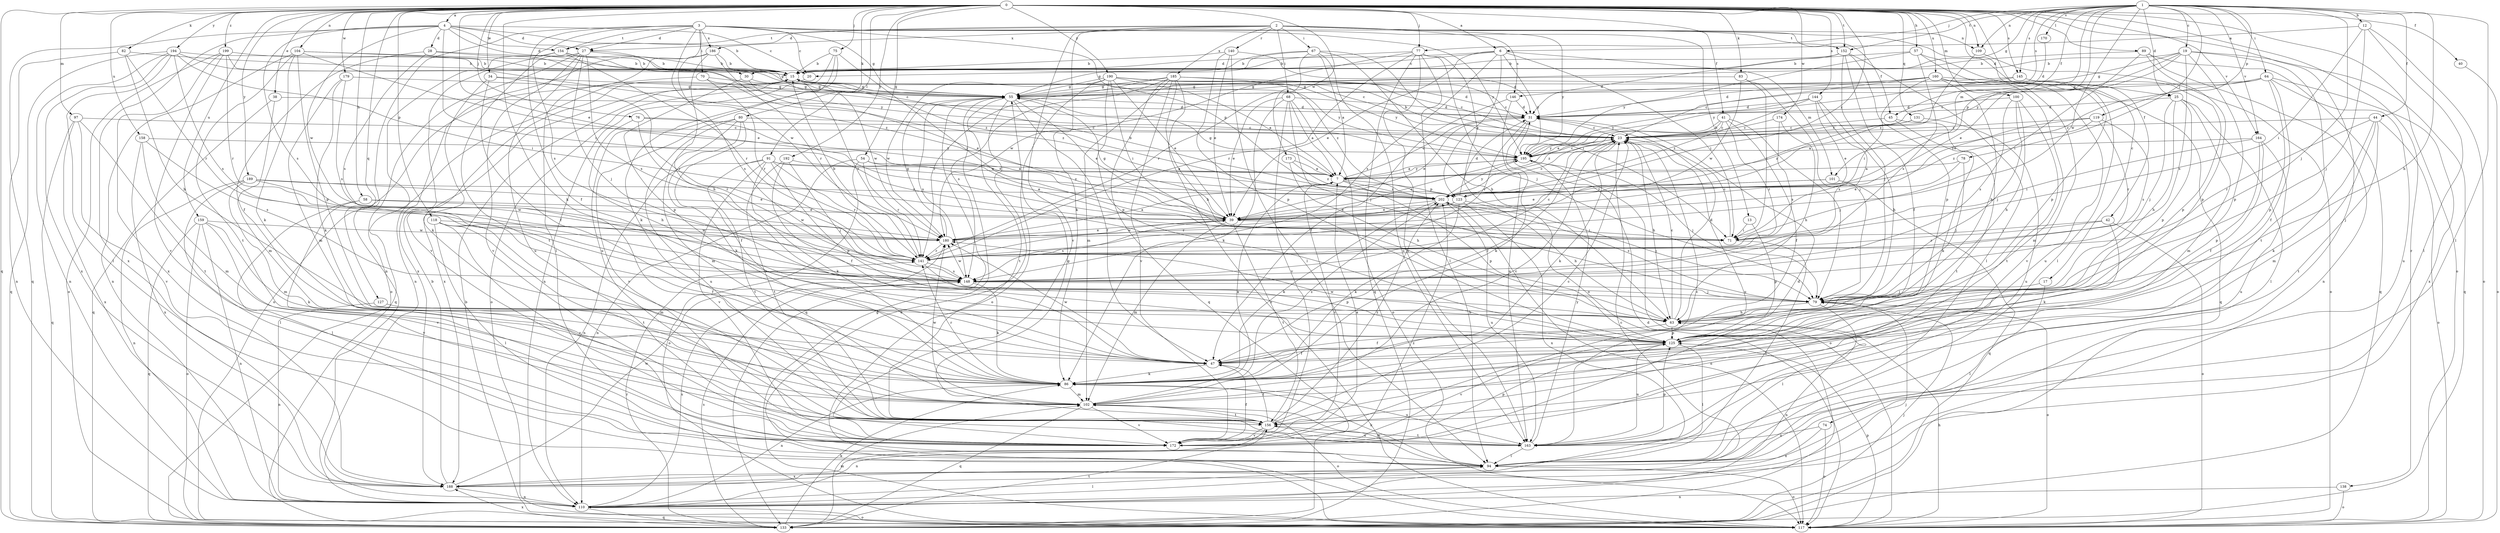 strict digraph  {
0;
1;
2;
3;
4;
6;
7;
12;
13;
15;
17;
19;
20;
23;
25;
27;
28;
30;
31;
34;
38;
39;
40;
41;
42;
44;
45;
47;
54;
55;
57;
58;
63;
64;
67;
68;
70;
71;
74;
75;
76;
77;
78;
79;
80;
82;
83;
86;
89;
91;
94;
97;
100;
101;
102;
104;
109;
110;
117;
118;
119;
123;
125;
127;
131;
133;
138;
140;
141;
144;
145;
146;
148;
152;
154;
156;
158;
159;
160;
163;
164;
170;
172;
173;
174;
179;
180;
185;
186;
188;
189;
190;
192;
194;
195;
199;
202;
0 -> 4  [label=a];
0 -> 6  [label=a];
0 -> 17  [label=c];
0 -> 34  [label=e];
0 -> 38  [label=e];
0 -> 39  [label=e];
0 -> 40  [label=f];
0 -> 41  [label=f];
0 -> 42  [label=f];
0 -> 54  [label=g];
0 -> 57  [label=h];
0 -> 58  [label=h];
0 -> 74  [label=j];
0 -> 75  [label=j];
0 -> 76  [label=j];
0 -> 77  [label=j];
0 -> 80  [label=k];
0 -> 82  [label=k];
0 -> 83  [label=k];
0 -> 86  [label=k];
0 -> 89  [label=l];
0 -> 91  [label=l];
0 -> 97  [label=m];
0 -> 100  [label=m];
0 -> 104  [label=n];
0 -> 109  [label=n];
0 -> 117  [label=o];
0 -> 118  [label=p];
0 -> 127  [label=q];
0 -> 131  [label=q];
0 -> 133  [label=q];
0 -> 138  [label=r];
0 -> 144  [label=s];
0 -> 145  [label=s];
0 -> 152  [label=t];
0 -> 158  [label=u];
0 -> 159  [label=u];
0 -> 160  [label=u];
0 -> 164  [label=v];
0 -> 173  [label=w];
0 -> 174  [label=w];
0 -> 179  [label=w];
0 -> 189  [label=y];
0 -> 190  [label=y];
0 -> 192  [label=y];
0 -> 194  [label=y];
0 -> 199  [label=z];
0 -> 202  [label=z];
1 -> 12  [label=b];
1 -> 19  [label=c];
1 -> 25  [label=d];
1 -> 44  [label=f];
1 -> 45  [label=f];
1 -> 55  [label=g];
1 -> 63  [label=h];
1 -> 64  [label=i];
1 -> 77  [label=j];
1 -> 78  [label=j];
1 -> 79  [label=j];
1 -> 94  [label=l];
1 -> 101  [label=m];
1 -> 109  [label=n];
1 -> 119  [label=p];
1 -> 123  [label=p];
1 -> 145  [label=s];
1 -> 146  [label=s];
1 -> 152  [label=t];
1 -> 164  [label=v];
1 -> 170  [label=v];
1 -> 180  [label=w];
2 -> 13  [label=b];
2 -> 25  [label=d];
2 -> 27  [label=d];
2 -> 45  [label=f];
2 -> 67  [label=i];
2 -> 68  [label=i];
2 -> 86  [label=k];
2 -> 140  [label=r];
2 -> 152  [label=t];
2 -> 154  [label=t];
2 -> 172  [label=v];
2 -> 185  [label=x];
2 -> 186  [label=x];
2 -> 195  [label=y];
3 -> 20  [label=c];
3 -> 27  [label=d];
3 -> 47  [label=f];
3 -> 55  [label=g];
3 -> 70  [label=i];
3 -> 94  [label=l];
3 -> 109  [label=n];
3 -> 110  [label=n];
3 -> 123  [label=p];
3 -> 146  [label=s];
3 -> 148  [label=s];
3 -> 154  [label=t];
3 -> 180  [label=w];
3 -> 186  [label=x];
3 -> 195  [label=y];
4 -> 15  [label=b];
4 -> 20  [label=c];
4 -> 27  [label=d];
4 -> 28  [label=d];
4 -> 30  [label=d];
4 -> 71  [label=i];
4 -> 133  [label=q];
4 -> 148  [label=s];
4 -> 154  [label=t];
4 -> 180  [label=w];
4 -> 188  [label=x];
6 -> 20  [label=c];
6 -> 30  [label=d];
6 -> 39  [label=e];
6 -> 71  [label=i];
6 -> 101  [label=m];
6 -> 123  [label=p];
6 -> 148  [label=s];
6 -> 195  [label=y];
7 -> 31  [label=d];
7 -> 55  [label=g];
7 -> 123  [label=p];
7 -> 125  [label=p];
7 -> 172  [label=v];
7 -> 195  [label=y];
7 -> 202  [label=z];
12 -> 6  [label=a];
12 -> 71  [label=i];
12 -> 79  [label=j];
12 -> 94  [label=l];
12 -> 117  [label=o];
13 -> 71  [label=i];
13 -> 125  [label=p];
15 -> 55  [label=g];
15 -> 133  [label=q];
15 -> 141  [label=r];
15 -> 180  [label=w];
15 -> 188  [label=x];
15 -> 195  [label=y];
17 -> 79  [label=j];
17 -> 94  [label=l];
19 -> 15  [label=b];
19 -> 39  [label=e];
19 -> 55  [label=g];
19 -> 125  [label=p];
19 -> 133  [label=q];
19 -> 148  [label=s];
19 -> 156  [label=t];
19 -> 195  [label=y];
20 -> 117  [label=o];
23 -> 15  [label=b];
23 -> 47  [label=f];
23 -> 63  [label=h];
23 -> 86  [label=k];
23 -> 163  [label=u];
23 -> 195  [label=y];
25 -> 31  [label=d];
25 -> 63  [label=h];
25 -> 79  [label=j];
25 -> 94  [label=l];
25 -> 102  [label=m];
25 -> 125  [label=p];
27 -> 15  [label=b];
27 -> 79  [label=j];
27 -> 117  [label=o];
27 -> 148  [label=s];
27 -> 156  [label=t];
27 -> 163  [label=u];
27 -> 172  [label=v];
27 -> 202  [label=z];
28 -> 15  [label=b];
28 -> 47  [label=f];
28 -> 148  [label=s];
28 -> 195  [label=y];
30 -> 39  [label=e];
30 -> 55  [label=g];
30 -> 125  [label=p];
31 -> 23  [label=c];
31 -> 39  [label=e];
31 -> 86  [label=k];
31 -> 141  [label=r];
34 -> 47  [label=f];
34 -> 55  [label=g];
34 -> 86  [label=k];
34 -> 141  [label=r];
38 -> 31  [label=d];
38 -> 102  [label=m];
38 -> 133  [label=q];
39 -> 55  [label=g];
39 -> 71  [label=i];
39 -> 102  [label=m];
39 -> 148  [label=s];
39 -> 156  [label=t];
39 -> 180  [label=w];
40 -> 117  [label=o];
41 -> 7  [label=a];
41 -> 23  [label=c];
41 -> 47  [label=f];
41 -> 79  [label=j];
41 -> 141  [label=r];
41 -> 202  [label=z];
42 -> 71  [label=i];
42 -> 86  [label=k];
42 -> 117  [label=o];
42 -> 141  [label=r];
44 -> 23  [label=c];
44 -> 86  [label=k];
44 -> 102  [label=m];
44 -> 117  [label=o];
44 -> 141  [label=r];
44 -> 156  [label=t];
45 -> 23  [label=c];
45 -> 86  [label=k];
45 -> 156  [label=t];
47 -> 86  [label=k];
47 -> 180  [label=w];
54 -> 7  [label=a];
54 -> 39  [label=e];
54 -> 110  [label=n];
54 -> 117  [label=o];
54 -> 141  [label=r];
55 -> 31  [label=d];
55 -> 39  [label=e];
55 -> 47  [label=f];
55 -> 117  [label=o];
55 -> 133  [label=q];
55 -> 148  [label=s];
55 -> 156  [label=t];
57 -> 15  [label=b];
57 -> 94  [label=l];
57 -> 125  [label=p];
57 -> 148  [label=s];
57 -> 195  [label=y];
58 -> 39  [label=e];
58 -> 94  [label=l];
58 -> 172  [label=v];
58 -> 180  [label=w];
63 -> 23  [label=c];
63 -> 31  [label=d];
63 -> 47  [label=f];
63 -> 110  [label=n];
63 -> 125  [label=p];
64 -> 23  [label=c];
64 -> 39  [label=e];
64 -> 47  [label=f];
64 -> 55  [label=g];
64 -> 125  [label=p];
64 -> 163  [label=u];
64 -> 188  [label=x];
67 -> 7  [label=a];
67 -> 15  [label=b];
67 -> 55  [label=g];
67 -> 63  [label=h];
67 -> 71  [label=i];
67 -> 141  [label=r];
67 -> 163  [label=u];
68 -> 7  [label=a];
68 -> 31  [label=d];
68 -> 39  [label=e];
68 -> 79  [label=j];
68 -> 86  [label=k];
68 -> 117  [label=o];
68 -> 172  [label=v];
70 -> 55  [label=g];
70 -> 117  [label=o];
70 -> 141  [label=r];
70 -> 202  [label=z];
71 -> 23  [label=c];
71 -> 94  [label=l];
74 -> 117  [label=o];
74 -> 163  [label=u];
74 -> 188  [label=x];
75 -> 15  [label=b];
75 -> 71  [label=i];
75 -> 86  [label=k];
75 -> 110  [label=n];
75 -> 163  [label=u];
76 -> 23  [label=c];
76 -> 39  [label=e];
76 -> 63  [label=h];
76 -> 141  [label=r];
77 -> 15  [label=b];
77 -> 79  [label=j];
77 -> 94  [label=l];
77 -> 117  [label=o];
77 -> 133  [label=q];
77 -> 141  [label=r];
77 -> 163  [label=u];
77 -> 180  [label=w];
78 -> 7  [label=a];
78 -> 39  [label=e];
78 -> 79  [label=j];
79 -> 63  [label=h];
79 -> 94  [label=l];
79 -> 117  [label=o];
79 -> 202  [label=z];
80 -> 23  [label=c];
80 -> 47  [label=f];
80 -> 86  [label=k];
80 -> 102  [label=m];
80 -> 163  [label=u];
80 -> 172  [label=v];
82 -> 15  [label=b];
82 -> 63  [label=h];
82 -> 110  [label=n];
82 -> 141  [label=r];
83 -> 55  [label=g];
83 -> 71  [label=i];
83 -> 79  [label=j];
83 -> 180  [label=w];
86 -> 102  [label=m];
86 -> 110  [label=n];
86 -> 141  [label=r];
86 -> 163  [label=u];
86 -> 202  [label=z];
89 -> 15  [label=b];
89 -> 71  [label=i];
89 -> 110  [label=n];
89 -> 125  [label=p];
89 -> 133  [label=q];
91 -> 7  [label=a];
91 -> 86  [label=k];
91 -> 110  [label=n];
91 -> 125  [label=p];
91 -> 141  [label=r];
91 -> 156  [label=t];
91 -> 172  [label=v];
91 -> 202  [label=z];
94 -> 86  [label=k];
94 -> 102  [label=m];
94 -> 117  [label=o];
94 -> 188  [label=x];
97 -> 23  [label=c];
97 -> 133  [label=q];
97 -> 156  [label=t];
97 -> 172  [label=v];
97 -> 188  [label=x];
100 -> 31  [label=d];
100 -> 63  [label=h];
100 -> 79  [label=j];
100 -> 148  [label=s];
100 -> 156  [label=t];
101 -> 39  [label=e];
101 -> 133  [label=q];
101 -> 202  [label=z];
102 -> 7  [label=a];
102 -> 23  [label=c];
102 -> 117  [label=o];
102 -> 133  [label=q];
102 -> 156  [label=t];
102 -> 172  [label=v];
102 -> 180  [label=w];
104 -> 15  [label=b];
104 -> 39  [label=e];
104 -> 86  [label=k];
104 -> 110  [label=n];
104 -> 125  [label=p];
104 -> 156  [label=t];
104 -> 202  [label=z];
109 -> 117  [label=o];
109 -> 202  [label=z];
110 -> 23  [label=c];
110 -> 79  [label=j];
110 -> 94  [label=l];
110 -> 117  [label=o];
110 -> 133  [label=q];
110 -> 148  [label=s];
117 -> 15  [label=b];
117 -> 55  [label=g];
117 -> 63  [label=h];
117 -> 125  [label=p];
118 -> 47  [label=f];
118 -> 94  [label=l];
118 -> 102  [label=m];
118 -> 156  [label=t];
118 -> 172  [label=v];
118 -> 180  [label=w];
119 -> 7  [label=a];
119 -> 23  [label=c];
119 -> 141  [label=r];
119 -> 148  [label=s];
119 -> 202  [label=z];
123 -> 15  [label=b];
123 -> 23  [label=c];
123 -> 31  [label=d];
123 -> 39  [label=e];
123 -> 63  [label=h];
123 -> 86  [label=k];
123 -> 141  [label=r];
123 -> 188  [label=x];
125 -> 47  [label=f];
125 -> 94  [label=l];
125 -> 163  [label=u];
125 -> 172  [label=v];
125 -> 180  [label=w];
127 -> 63  [label=h];
127 -> 110  [label=n];
131 -> 23  [label=c];
131 -> 163  [label=u];
131 -> 202  [label=z];
133 -> 31  [label=d];
133 -> 79  [label=j];
133 -> 86  [label=k];
133 -> 102  [label=m];
133 -> 141  [label=r];
133 -> 148  [label=s];
133 -> 156  [label=t];
133 -> 188  [label=x];
138 -> 110  [label=n];
138 -> 117  [label=o];
140 -> 15  [label=b];
140 -> 31  [label=d];
140 -> 39  [label=e];
140 -> 94  [label=l];
140 -> 125  [label=p];
141 -> 15  [label=b];
141 -> 23  [label=c];
141 -> 125  [label=p];
141 -> 148  [label=s];
144 -> 31  [label=d];
144 -> 39  [label=e];
144 -> 63  [label=h];
144 -> 148  [label=s];
144 -> 195  [label=y];
144 -> 202  [label=z];
145 -> 55  [label=g];
145 -> 125  [label=p];
145 -> 195  [label=y];
146 -> 31  [label=d];
146 -> 47  [label=f];
146 -> 163  [label=u];
148 -> 79  [label=j];
148 -> 86  [label=k];
148 -> 180  [label=w];
152 -> 15  [label=b];
152 -> 31  [label=d];
152 -> 47  [label=f];
152 -> 79  [label=j];
152 -> 94  [label=l];
152 -> 125  [label=p];
154 -> 15  [label=b];
154 -> 55  [label=g];
154 -> 110  [label=n];
154 -> 141  [label=r];
154 -> 172  [label=v];
156 -> 23  [label=c];
156 -> 47  [label=f];
156 -> 55  [label=g];
156 -> 110  [label=n];
156 -> 163  [label=u];
156 -> 172  [label=v];
156 -> 202  [label=z];
158 -> 102  [label=m];
158 -> 148  [label=s];
158 -> 188  [label=x];
158 -> 195  [label=y];
159 -> 86  [label=k];
159 -> 110  [label=n];
159 -> 117  [label=o];
159 -> 133  [label=q];
159 -> 172  [label=v];
159 -> 180  [label=w];
160 -> 23  [label=c];
160 -> 31  [label=d];
160 -> 55  [label=g];
160 -> 63  [label=h];
160 -> 71  [label=i];
160 -> 102  [label=m];
160 -> 133  [label=q];
160 -> 163  [label=u];
160 -> 172  [label=v];
163 -> 94  [label=l];
163 -> 125  [label=p];
163 -> 156  [label=t];
163 -> 195  [label=y];
164 -> 47  [label=f];
164 -> 71  [label=i];
164 -> 125  [label=p];
164 -> 163  [label=u];
164 -> 195  [label=y];
170 -> 31  [label=d];
172 -> 7  [label=a];
172 -> 23  [label=c];
172 -> 31  [label=d];
172 -> 47  [label=f];
172 -> 125  [label=p];
173 -> 7  [label=a];
173 -> 63  [label=h];
173 -> 202  [label=z];
174 -> 23  [label=c];
174 -> 63  [label=h];
174 -> 148  [label=s];
179 -> 55  [label=g];
179 -> 86  [label=k];
179 -> 102  [label=m];
179 -> 148  [label=s];
180 -> 7  [label=a];
180 -> 39  [label=e];
180 -> 55  [label=g];
180 -> 141  [label=r];
185 -> 23  [label=c];
185 -> 55  [label=g];
185 -> 63  [label=h];
185 -> 102  [label=m];
185 -> 117  [label=o];
185 -> 133  [label=q];
185 -> 141  [label=r];
185 -> 148  [label=s];
185 -> 172  [label=v];
185 -> 202  [label=z];
186 -> 15  [label=b];
186 -> 63  [label=h];
186 -> 141  [label=r];
186 -> 148  [label=s];
186 -> 188  [label=x];
188 -> 15  [label=b];
188 -> 110  [label=n];
188 -> 180  [label=w];
188 -> 202  [label=z];
189 -> 39  [label=e];
189 -> 94  [label=l];
189 -> 102  [label=m];
189 -> 110  [label=n];
189 -> 180  [label=w];
189 -> 202  [label=z];
190 -> 7  [label=a];
190 -> 23  [label=c];
190 -> 31  [label=d];
190 -> 39  [label=e];
190 -> 55  [label=g];
190 -> 71  [label=i];
190 -> 117  [label=o];
190 -> 125  [label=p];
190 -> 180  [label=w];
190 -> 195  [label=y];
192 -> 7  [label=a];
192 -> 47  [label=f];
192 -> 79  [label=j];
192 -> 156  [label=t];
194 -> 15  [label=b];
194 -> 23  [label=c];
194 -> 71  [label=i];
194 -> 94  [label=l];
194 -> 110  [label=n];
194 -> 133  [label=q];
194 -> 148  [label=s];
194 -> 188  [label=x];
195 -> 7  [label=a];
195 -> 23  [label=c];
195 -> 39  [label=e];
195 -> 79  [label=j];
195 -> 117  [label=o];
199 -> 15  [label=b];
199 -> 23  [label=c];
199 -> 117  [label=o];
199 -> 141  [label=r];
199 -> 172  [label=v];
199 -> 188  [label=x];
202 -> 39  [label=e];
202 -> 79  [label=j];
202 -> 86  [label=k];
202 -> 117  [label=o];
202 -> 163  [label=u];
202 -> 195  [label=y];
}
